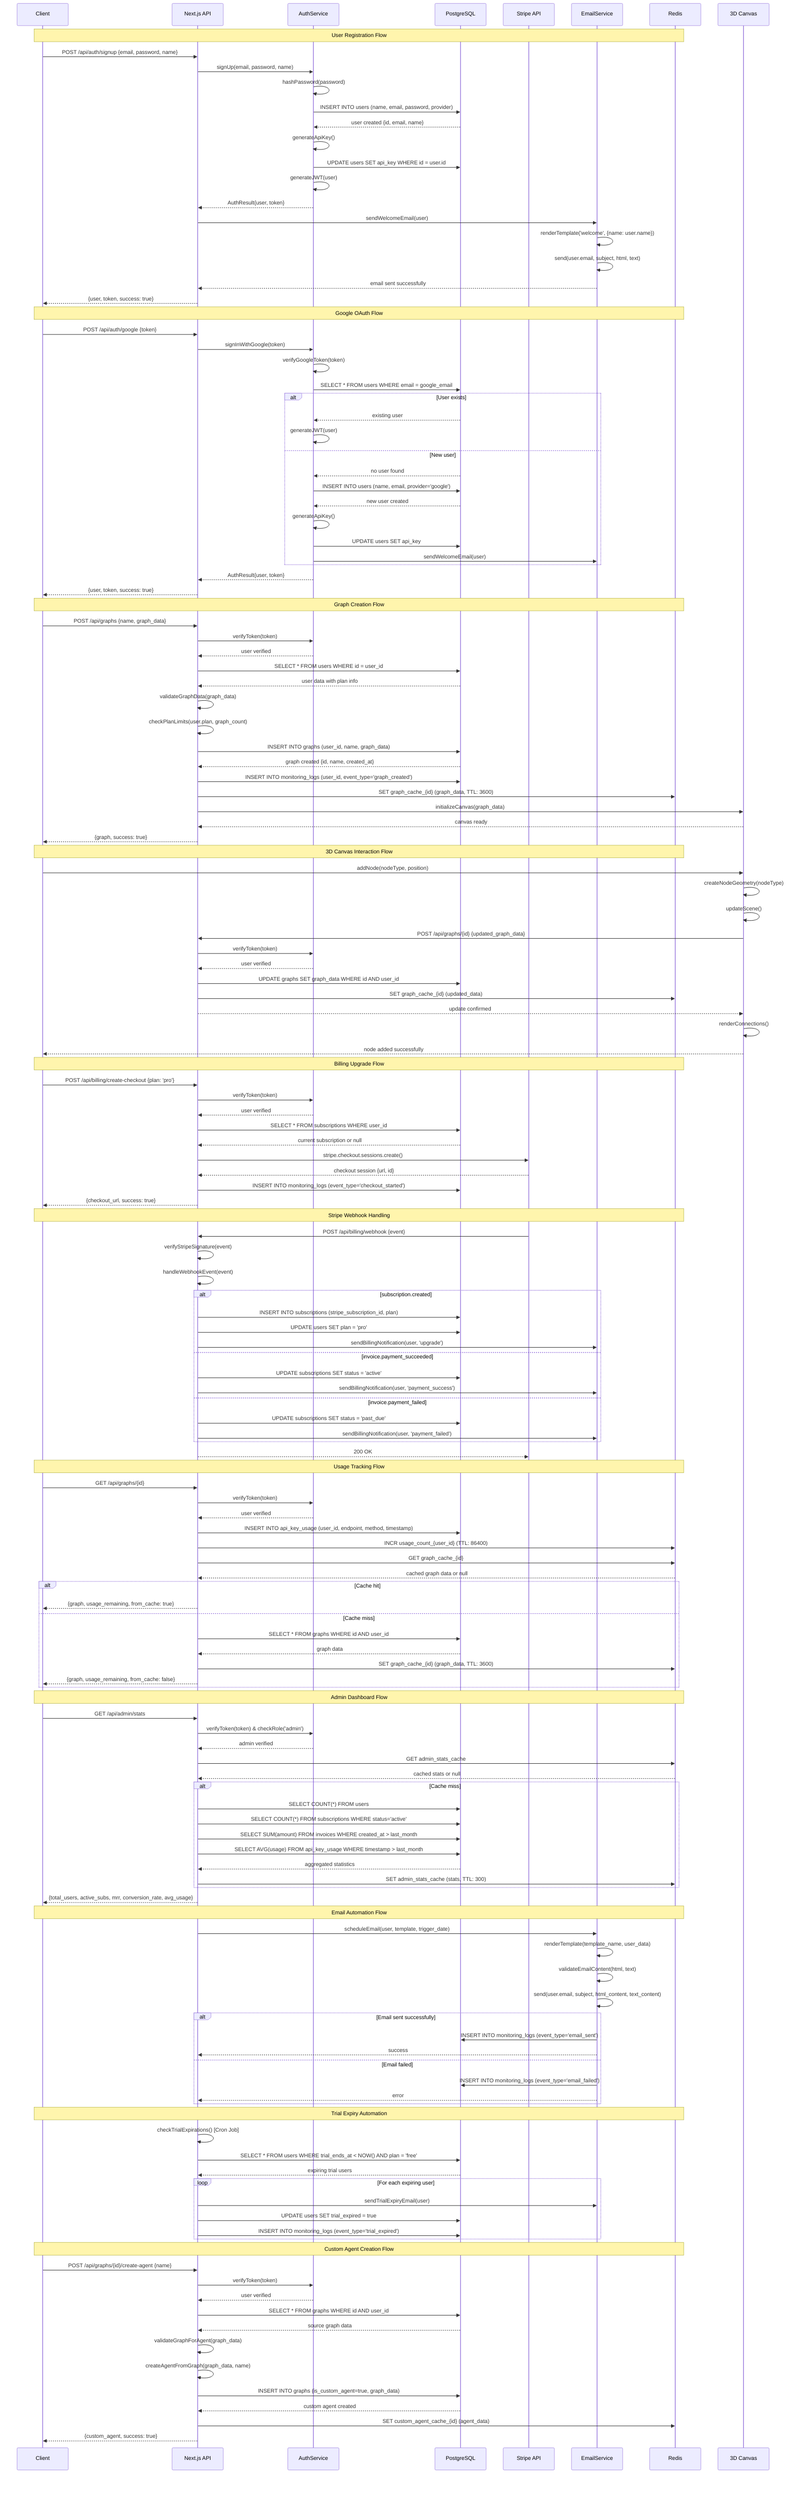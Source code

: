 sequenceDiagram
    participant C as Client
    participant API as Next.js API
    participant Auth as AuthService
    participant DB as PostgreSQL
    participant Stripe as Stripe API
    participant Email as EmailService
    participant Cache as Redis
    participant Canvas as 3D Canvas

    Note over C,Cache: User Registration Flow
    C->>API: POST /api/auth/signup {email, password, name}
    API->>Auth: signUp(email, password, name)
    Auth->>Auth: hashPassword(password)
    Auth->>DB: INSERT INTO users (name, email, password, provider)
    DB-->>Auth: user created {id, email, name}
    Auth->>Auth: generateApiKey()
    Auth->>DB: UPDATE users SET api_key WHERE id = user.id
    Auth->>Auth: generateJWT(user)
    Auth-->>API: AuthResult{user, token}
    API->>Email: sendWelcomeEmail(user)
    Email->>Email: renderTemplate('welcome', {name: user.name})
    Email->>Email: send(user.email, subject, html, text)
    Email-->>API: email sent successfully
    API-->>C: {user, token, success: true}

    Note over C,Cache: Google OAuth Flow
    C->>API: POST /api/auth/google {token}
    API->>Auth: signInWithGoogle(token)
    Auth->>Auth: verifyGoogleToken(token)
    Auth->>DB: SELECT * FROM users WHERE email = google_email
    alt User exists
        DB-->>Auth: existing user
        Auth->>Auth: generateJWT(user)
    else New user
        DB-->>Auth: no user found
        Auth->>DB: INSERT INTO users (name, email, provider='google')
        DB-->>Auth: new user created
        Auth->>Auth: generateApiKey()
        Auth->>DB: UPDATE users SET api_key
        Auth->>Email: sendWelcomeEmail(user)
    end
    Auth-->>API: AuthResult{user, token}
    API-->>C: {user, token, success: true}

    Note over C,Cache: Graph Creation Flow
    C->>API: POST /api/graphs {name, graph_data}
    API->>Auth: verifyToken(token)
    Auth-->>API: user verified
    API->>DB: SELECT * FROM users WHERE id = user_id
    DB-->>API: user data with plan info
    API->>API: validateGraphData(graph_data)
    API->>API: checkPlanLimits(user.plan, graph_count)
    API->>DB: INSERT INTO graphs (user_id, name, graph_data)
    DB-->>API: graph created {id, name, created_at}
    API->>DB: INSERT INTO monitoring_logs (user_id, event_type='graph_created')
    API->>Cache: SET graph_cache_{id} (graph_data, TTL: 3600)
    API->>Canvas: initializeCanvas(graph_data)
    Canvas-->>API: canvas ready
    API-->>C: {graph, success: true}

    Note over C,Cache: 3D Canvas Interaction Flow
    C->>Canvas: addNode(nodeType, position)
    Canvas->>Canvas: createNodeGeometry(nodeType)
    Canvas->>Canvas: updateScene()
    Canvas->>API: POST /api/graphs/{id} {updated_graph_data}
    API->>Auth: verifyToken(token)
    Auth-->>API: user verified
    API->>DB: UPDATE graphs SET graph_data WHERE id AND user_id
    API->>Cache: SET graph_cache_{id} (updated_data)
    API-->>Canvas: update confirmed
    Canvas->>Canvas: renderConnections()
    Canvas-->>C: node added successfully

    Note over C,Cache: Billing Upgrade Flow
    C->>API: POST /api/billing/create-checkout {plan: 'pro'}
    API->>Auth: verifyToken(token)
    Auth-->>API: user verified
    API->>DB: SELECT * FROM subscriptions WHERE user_id
    DB-->>API: current subscription or null
    API->>Stripe: stripe.checkout.sessions.create()
    Stripe-->>API: checkout session {url, id}
    API->>DB: INSERT INTO monitoring_logs (event_type='checkout_started')
    API-->>C: {checkout_url, success: true}

    Note over C,Cache: Stripe Webhook Handling
    Stripe->>API: POST /api/billing/webhook {event}
    API->>API: verifyStripeSignature(event)
    API->>API: handleWebhookEvent(event)
    alt subscription.created
        API->>DB: INSERT INTO subscriptions (stripe_subscription_id, plan)
        API->>DB: UPDATE users SET plan = 'pro'
        API->>Email: sendBillingNotification(user, 'upgrade')
    else invoice.payment_succeeded
        API->>DB: UPDATE subscriptions SET status = 'active'
        API->>Email: sendBillingNotification(user, 'payment_success')
    else invoice.payment_failed
        API->>DB: UPDATE subscriptions SET status = 'past_due'
        API->>Email: sendBillingNotification(user, 'payment_failed')
    end
    API-->>Stripe: 200 OK

    Note over C,Cache: Usage Tracking Flow
    C->>API: GET /api/graphs/{id}
    API->>Auth: verifyToken(token)
    Auth-->>API: user verified
    API->>DB: INSERT INTO api_key_usage (user_id, endpoint, method, timestamp)
    API->>Cache: INCR usage_count_{user_id} (TTL: 86400)
    API->>Cache: GET graph_cache_{id}
    Cache-->>API: cached graph data or null
    alt Cache hit
        API-->>C: {graph, usage_remaining, from_cache: true}
    else Cache miss
        API->>DB: SELECT * FROM graphs WHERE id AND user_id
        DB-->>API: graph data
        API->>Cache: SET graph_cache_{id} (graph_data, TTL: 3600)
        API-->>C: {graph, usage_remaining, from_cache: false}
    end

    Note over C,Cache: Admin Dashboard Flow
    C->>API: GET /api/admin/stats
    API->>Auth: verifyToken(token) & checkRole('admin')
    Auth-->>API: admin verified
    API->>Cache: GET admin_stats_cache
    Cache-->>API: cached stats or null
    alt Cache miss
        API->>DB: SELECT COUNT(*) FROM users
        API->>DB: SELECT COUNT(*) FROM subscriptions WHERE status='active'
        API->>DB: SELECT SUM(amount) FROM invoices WHERE created_at > last_month
        API->>DB: SELECT AVG(usage) FROM api_key_usage WHERE timestamp > last_month
        DB-->>API: aggregated statistics
        API->>Cache: SET admin_stats_cache (stats, TTL: 300)
    end
    API-->>C: {total_users, active_subs, mrr, conversion_rate, avg_usage}

    Note over C,Cache: Email Automation Flow
    API->>Email: scheduleEmail(user, template, trigger_date)
    Email->>Email: renderTemplate(template_name, user_data)
    Email->>Email: validateEmailContent(html, text)
    Email->>Email: send(user.email, subject, html_content, text_content)
    alt Email sent successfully
        Email->>DB: INSERT INTO monitoring_logs (event_type='email_sent')
        Email-->>API: success
    else Email failed
        Email->>DB: INSERT INTO monitoring_logs (event_type='email_failed')
        Email-->>API: error
    end

    Note over C,Cache: Trial Expiry Automation
    API->>API: checkTrialExpirations() [Cron Job]
    API->>DB: SELECT * FROM users WHERE trial_ends_at < NOW() AND plan = 'free'
    DB-->>API: expiring trial users
    loop For each expiring user
        API->>Email: sendTrialExpiryEmail(user)
        API->>DB: UPDATE users SET trial_expired = true
        API->>DB: INSERT INTO monitoring_logs (event_type='trial_expired')
    end

    Note over C,Cache: Custom Agent Creation Flow
    C->>API: POST /api/graphs/{id}/create-agent {name}
    API->>Auth: verifyToken(token)
    Auth-->>API: user verified
    API->>DB: SELECT * FROM graphs WHERE id AND user_id
    DB-->>API: source graph data
    API->>API: validateGraphForAgent(graph_data)
    API->>API: createAgentFromGraph(graph_data, name)
    API->>DB: INSERT INTO graphs (is_custom_agent=true, graph_data)
    DB-->>API: custom agent created
    API->>Cache: SET custom_agent_cache_{id} (agent_data)
    API-->>C: {custom_agent, success: true}